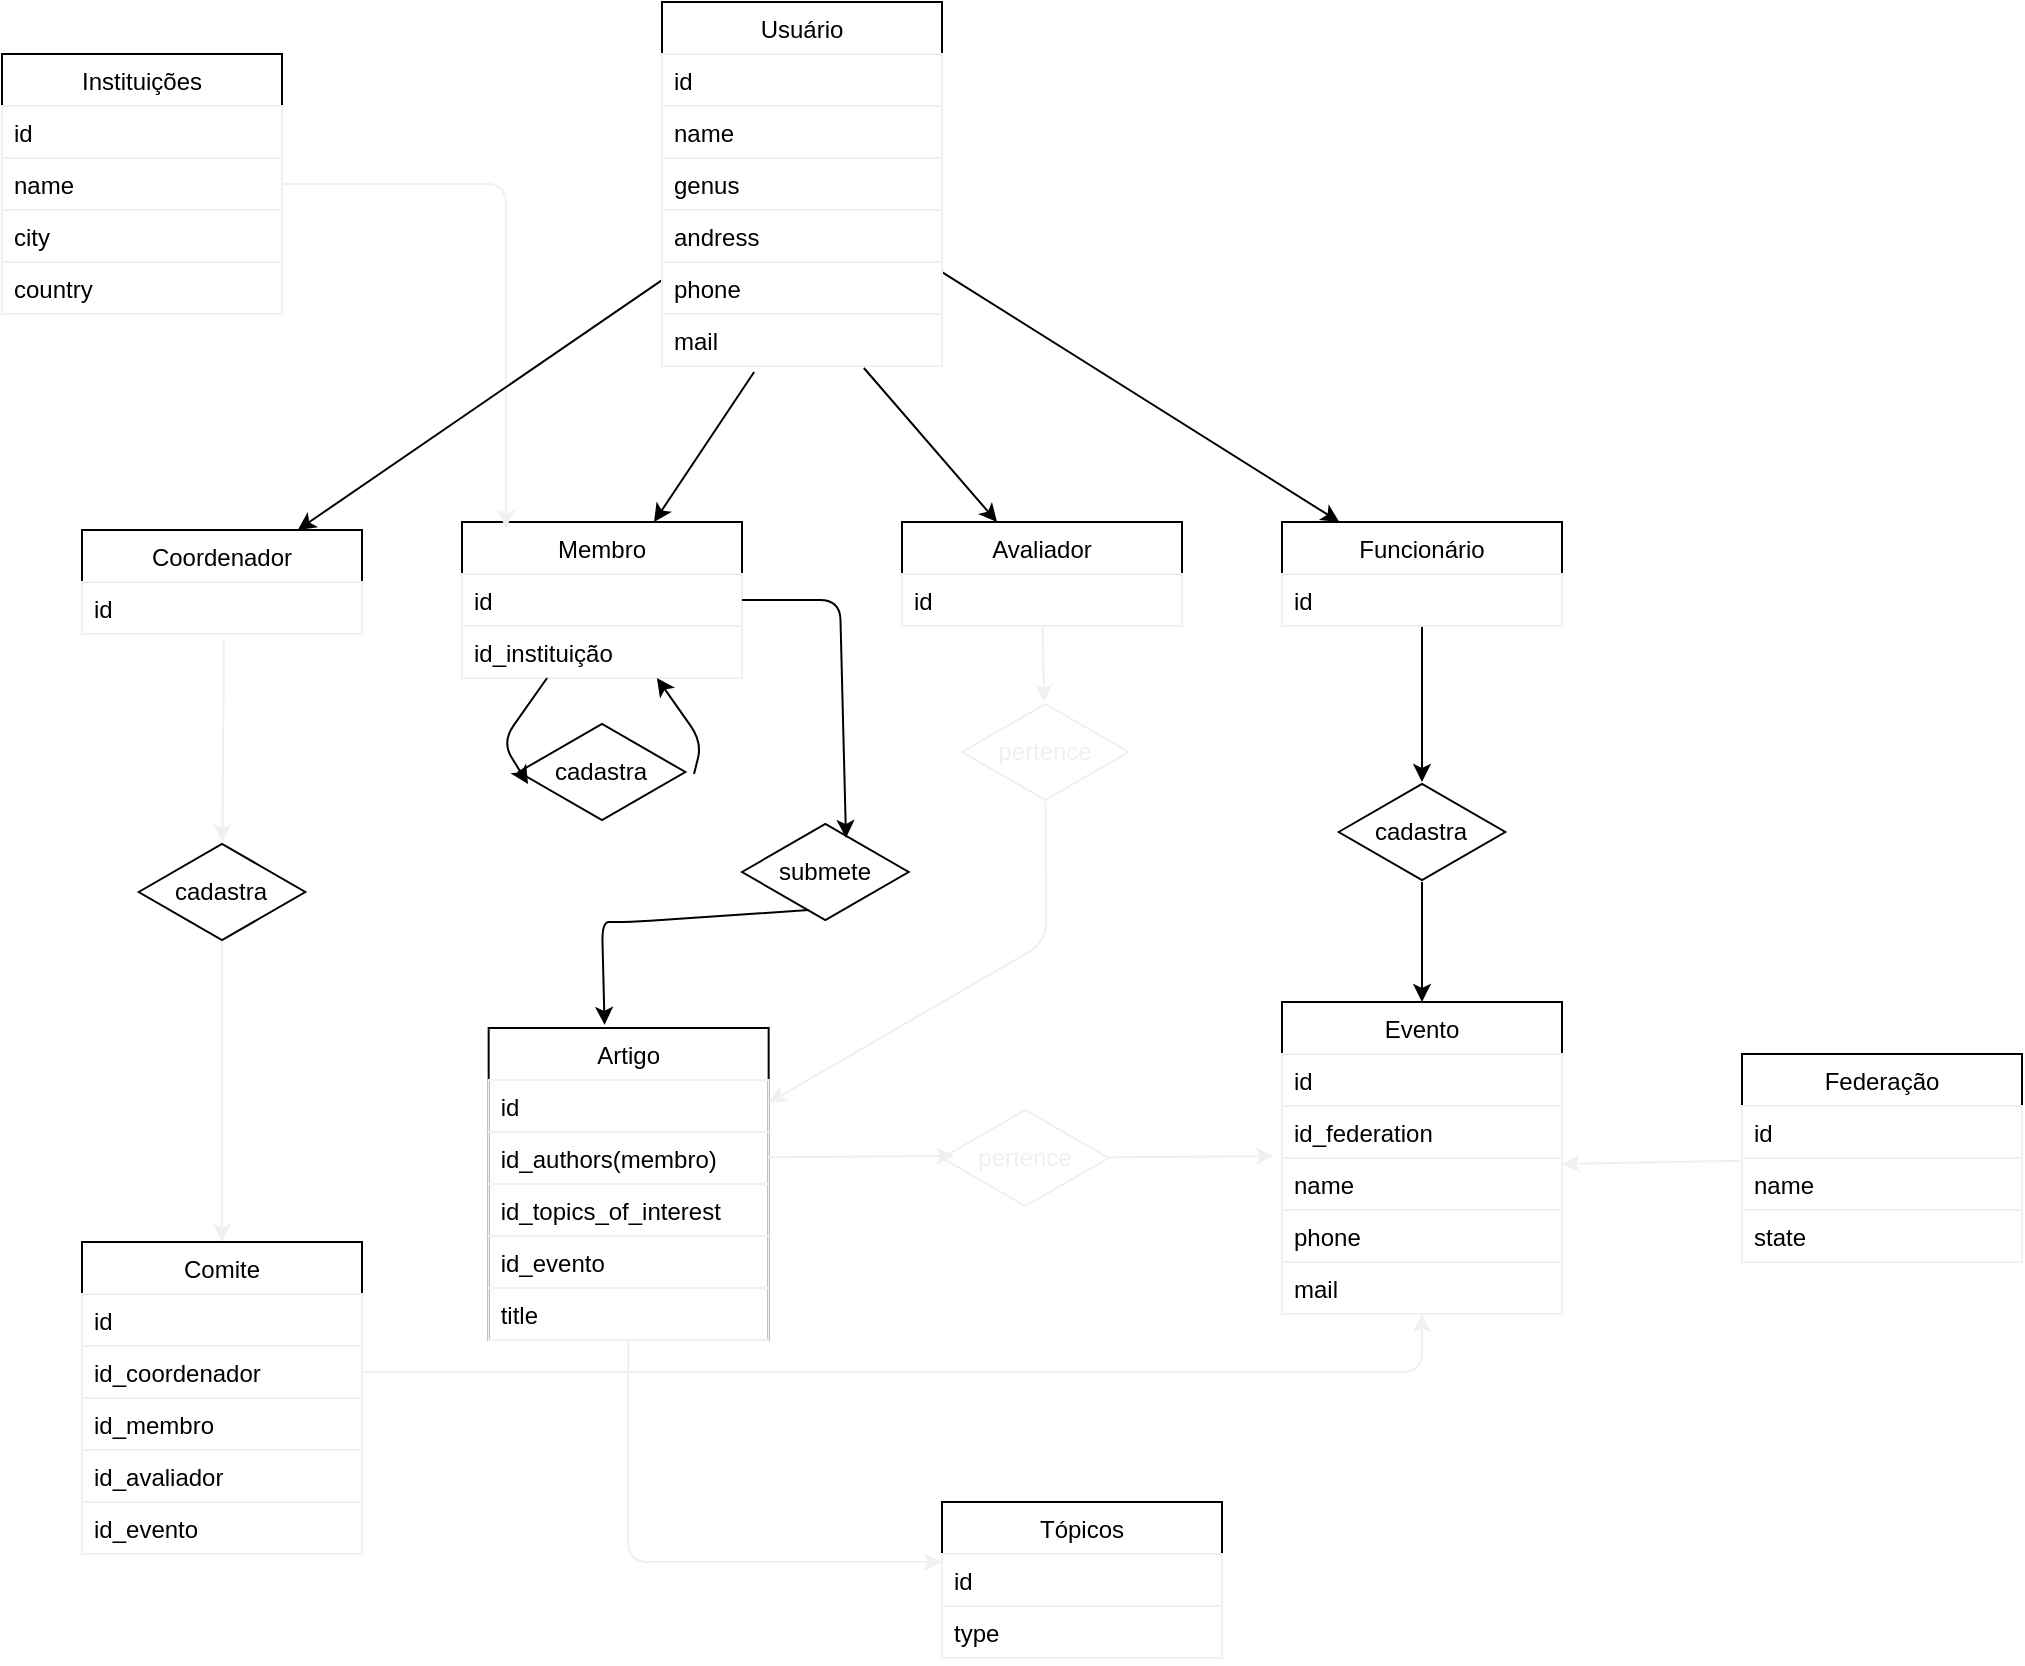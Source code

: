 <mxfile><diagram id="Ph84ZxWt-B7YyhcDzNOW" name="Página-1"><mxGraphModel dx="573" dy="387" grid="1" gridSize="10" guides="1" tooltips="1" connect="1" arrows="1" fold="1" page="1" pageScale="1" pageWidth="827" pageHeight="1169" background="none" math="0" shadow="0"><root><mxCell id="0"/><mxCell id="1" parent="0"/><mxCell id="2" value="Membro" style="swimlane;fontStyle=0;childLayout=stackLayout;horizontal=1;startSize=26;fillColor=none;horizontalStack=0;resizeParent=1;resizeParentMax=0;resizeLast=0;collapsible=1;marginBottom=0;shadow=0;" parent="1" vertex="1"><mxGeometry x="260" y="280" width="140" height="78" as="geometry"/></mxCell><mxCell id="61" value="id" style="text;fillColor=none;align=left;verticalAlign=top;spacingLeft=4;spacingRight=4;overflow=hidden;rotatable=0;points=[[0,0.5],[1,0.5]];portConstraint=eastwest;strokeColor=#f0f0f0;shadow=0;" parent="2" vertex="1"><mxGeometry y="26" width="140" height="26" as="geometry"/></mxCell><mxCell id="112" value="id_instituição" style="text;fillColor=none;align=left;verticalAlign=top;spacingLeft=4;spacingRight=4;overflow=hidden;rotatable=0;points=[[0,0.5],[1,0.5]];portConstraint=eastwest;strokeColor=#f0f0f0;shadow=0;" parent="2" vertex="1"><mxGeometry y="52" width="140" height="26" as="geometry"/></mxCell><mxCell id="72" style="edgeStyle=none;html=1;shadow=0;" parent="1" source="6" target="71" edge="1"><mxGeometry relative="1" as="geometry"/></mxCell><mxCell id="6" value="Funcionário" style="swimlane;fontStyle=0;childLayout=stackLayout;horizontal=1;startSize=26;fillColor=none;horizontalStack=0;resizeParent=1;resizeParentMax=0;resizeLast=0;collapsible=1;marginBottom=0;shadow=0;" parent="1" vertex="1"><mxGeometry x="670" y="280" width="140" height="52" as="geometry"/></mxCell><mxCell id="66" value="id" style="text;fillColor=none;align=left;verticalAlign=top;spacingLeft=4;spacingRight=4;overflow=hidden;rotatable=0;points=[[0,0.5],[1,0.5]];portConstraint=eastwest;strokeColor=#f0f0f0;shadow=0;" parent="6" vertex="1"><mxGeometry y="26" width="140" height="26" as="geometry"/></mxCell><mxCell id="11" value="Coordenador" style="swimlane;fontStyle=0;childLayout=stackLayout;horizontal=1;startSize=26;fillColor=none;horizontalStack=0;resizeParent=1;resizeParentMax=0;resizeLast=0;collapsible=1;marginBottom=0;shadow=0;" parent="1" vertex="1"><mxGeometry x="70" y="284" width="140" height="52" as="geometry"/></mxCell><mxCell id="62" value="id" style="text;fillColor=none;align=left;verticalAlign=top;spacingLeft=4;spacingRight=4;overflow=hidden;rotatable=0;points=[[0,0.5],[1,0.5]];portConstraint=eastwest;strokeColor=#f0f0f0;shadow=0;" parent="11" vertex="1"><mxGeometry y="26" width="140" height="26" as="geometry"/></mxCell><mxCell id="15" value="Avaliador" style="swimlane;fontStyle=0;childLayout=stackLayout;horizontal=1;startSize=26;fillColor=none;horizontalStack=0;resizeParent=1;resizeParentMax=0;resizeLast=0;collapsible=1;marginBottom=0;shadow=0;" parent="1" vertex="1"><mxGeometry x="480" y="280" width="140" height="52" as="geometry"/></mxCell><mxCell id="64" value="id" style="text;fillColor=none;align=left;verticalAlign=top;spacingLeft=4;spacingRight=4;overflow=hidden;rotatable=0;points=[[0,0.5],[1,0.5]];portConstraint=eastwest;strokeColor=#f0f0f0;shadow=0;" parent="15" vertex="1"><mxGeometry y="26" width="140" height="26" as="geometry"/></mxCell><mxCell id="109" style="edgeStyle=none;html=1;entryX=0.157;entryY=0.038;entryDx=0;entryDy=0;entryPerimeter=0;shadow=0;fontColor=#f0f0f0;strokeColor=#f0f0f0;" parent="1" source="21" target="2" edge="1"><mxGeometry relative="1" as="geometry"><Array as="points"><mxPoint x="282" y="111"/></Array></mxGeometry></mxCell><mxCell id="21" value="Instituições" style="swimlane;fontStyle=0;childLayout=stackLayout;horizontal=1;startSize=26;fillColor=none;horizontalStack=0;resizeParent=1;resizeParentMax=0;resizeLast=0;collapsible=1;marginBottom=0;shadow=0;" parent="1" vertex="1"><mxGeometry x="30" y="46" width="140" height="130" as="geometry"/></mxCell><mxCell id="79" value="id" style="text;fillColor=none;align=left;verticalAlign=top;spacingLeft=4;spacingRight=4;overflow=hidden;rotatable=0;points=[[0,0.5],[1,0.5]];portConstraint=eastwest;strokeColor=#f0f0f0;shadow=0;" parent="21" vertex="1"><mxGeometry y="26" width="140" height="26" as="geometry"/></mxCell><mxCell id="22" value="name" style="text;fillColor=none;align=left;verticalAlign=top;spacingLeft=4;spacingRight=4;overflow=hidden;rotatable=0;points=[[0,0.5],[1,0.5]];portConstraint=eastwest;strokeColor=#f0f0f0;shadow=0;" parent="21" vertex="1"><mxGeometry y="52" width="140" height="26" as="geometry"/></mxCell><mxCell id="23" value="city" style="text;fillColor=none;align=left;verticalAlign=top;spacingLeft=4;spacingRight=4;overflow=hidden;rotatable=0;points=[[0,0.5],[1,0.5]];portConstraint=eastwest;strokeColor=#f0f0f0;shadow=0;" parent="21" vertex="1"><mxGeometry y="78" width="140" height="26" as="geometry"/></mxCell><mxCell id="24" value="country" style="text;fillColor=none;align=left;verticalAlign=top;spacingLeft=4;spacingRight=4;overflow=hidden;rotatable=0;points=[[0,0.5],[1,0.5]];portConstraint=eastwest;strokeColor=#f0f0f0;shadow=0;" parent="21" vertex="1"><mxGeometry y="104" width="140" height="26" as="geometry"/></mxCell><mxCell id="27" value="Evento" style="swimlane;fontStyle=0;childLayout=stackLayout;horizontal=1;startSize=26;fillColor=none;horizontalStack=0;resizeParent=1;resizeParentMax=0;resizeLast=0;collapsible=1;marginBottom=0;shadow=0;" parent="1" vertex="1"><mxGeometry x="670" y="520" width="140" height="156" as="geometry"/></mxCell><mxCell id="84" value="id" style="text;fillColor=none;align=left;verticalAlign=top;spacingLeft=4;spacingRight=4;overflow=hidden;rotatable=0;points=[[0,0.5],[1,0.5]];portConstraint=eastwest;strokeColor=#f0f0f0;shadow=0;" parent="27" vertex="1"><mxGeometry y="26" width="140" height="26" as="geometry"/></mxCell><mxCell id="31" value="id_federation&#10;" style="text;fillColor=none;align=left;verticalAlign=top;spacingLeft=4;spacingRight=4;overflow=hidden;rotatable=0;points=[[0,0.5],[1,0.5]];portConstraint=eastwest;strokeColor=#f0f0f0;shadow=0;" parent="27" vertex="1"><mxGeometry y="52" width="140" height="26" as="geometry"/></mxCell><mxCell id="28" value="name" style="text;fillColor=none;align=left;verticalAlign=top;spacingLeft=4;spacingRight=4;overflow=hidden;rotatable=0;points=[[0,0.5],[1,0.5]];portConstraint=eastwest;strokeColor=#f0f0f0;shadow=0;" parent="27" vertex="1"><mxGeometry y="78" width="140" height="26" as="geometry"/></mxCell><mxCell id="29" value="phone" style="text;fillColor=none;align=left;verticalAlign=top;spacingLeft=4;spacingRight=4;overflow=hidden;rotatable=0;points=[[0,0.5],[1,0.5]];portConstraint=eastwest;strokeColor=#f0f0f0;shadow=0;" parent="27" vertex="1"><mxGeometry y="104" width="140" height="26" as="geometry"/></mxCell><mxCell id="30" value="mail" style="text;fillColor=none;align=left;verticalAlign=top;spacingLeft=4;spacingRight=4;overflow=hidden;rotatable=0;points=[[0,0.5],[1,0.5]];portConstraint=eastwest;strokeColor=#f0f0f0;shadow=0;" parent="27" vertex="1"><mxGeometry y="130" width="140" height="26" as="geometry"/></mxCell><mxCell id="55" style="edgeStyle=none;html=1;shadow=0;" parent="1" source="47" target="11" edge="1"><mxGeometry relative="1" as="geometry"/></mxCell><mxCell id="57" style="edgeStyle=none;html=1;exitX=0.721;exitY=1.038;exitDx=0;exitDy=0;exitPerimeter=0;shadow=0;" parent="1" source="52" target="15" edge="1"><mxGeometry relative="1" as="geometry"/></mxCell><mxCell id="58" style="edgeStyle=none;html=1;shadow=0;" parent="1" source="47" target="6" edge="1"><mxGeometry relative="1" as="geometry"/></mxCell><mxCell id="47" value="Usuário" style="swimlane;fontStyle=0;childLayout=stackLayout;horizontal=1;startSize=26;fillColor=none;horizontalStack=0;resizeParent=1;resizeParentMax=0;resizeLast=0;collapsible=1;marginBottom=0;shadow=0;" parent="1" vertex="1"><mxGeometry x="360" y="20" width="140" height="182" as="geometry"/></mxCell><mxCell id="59" value="id" style="text;fillColor=none;align=left;verticalAlign=top;spacingLeft=4;spacingRight=4;overflow=hidden;rotatable=0;points=[[0,0.5],[1,0.5]];portConstraint=eastwest;strokeColor=#f0f0f0;shadow=0;" parent="47" vertex="1"><mxGeometry y="26" width="140" height="26" as="geometry"/></mxCell><mxCell id="48" value="name" style="text;fillColor=none;align=left;verticalAlign=top;spacingLeft=4;spacingRight=4;overflow=hidden;rotatable=0;points=[[0,0.5],[1,0.5]];portConstraint=eastwest;strokeColor=#f0f0f0;shadow=0;" parent="47" vertex="1"><mxGeometry y="52" width="140" height="26" as="geometry"/></mxCell><mxCell id="49" value="genus" style="text;fillColor=none;align=left;verticalAlign=top;spacingLeft=4;spacingRight=4;overflow=hidden;rotatable=0;points=[[0,0.5],[1,0.5]];portConstraint=eastwest;strokeColor=#f0f0f0;shadow=0;" parent="47" vertex="1"><mxGeometry y="78" width="140" height="26" as="geometry"/></mxCell><mxCell id="50" value="andress" style="text;fillColor=none;align=left;verticalAlign=top;spacingLeft=4;spacingRight=4;overflow=hidden;rotatable=0;points=[[0,0.5],[1,0.5]];portConstraint=eastwest;strokeColor=#f0f0f0;shadow=0;" parent="47" vertex="1"><mxGeometry y="104" width="140" height="26" as="geometry"/></mxCell><mxCell id="51" value="phone" style="text;fillColor=none;align=left;verticalAlign=top;spacingLeft=4;spacingRight=4;overflow=hidden;rotatable=0;points=[[0,0.5],[1,0.5]];portConstraint=eastwest;strokeColor=#f0f0f0;shadow=0;" parent="47" vertex="1"><mxGeometry y="130" width="140" height="26" as="geometry"/></mxCell><mxCell id="52" value="mail" style="text;fillColor=none;align=left;verticalAlign=top;spacingLeft=4;spacingRight=4;overflow=hidden;rotatable=0;points=[[0,0.5],[1,0.5]];portConstraint=eastwest;strokeColor=#f0f0f0;shadow=0;" parent="47" vertex="1"><mxGeometry y="156" width="140" height="26" as="geometry"/></mxCell><mxCell id="56" style="edgeStyle=none;html=1;exitX=0.329;exitY=1.115;exitDx=0;exitDy=0;exitPerimeter=0;shadow=0;" parent="1" source="52" target="2" edge="1"><mxGeometry relative="1" as="geometry"/></mxCell><mxCell id="69" style="edgeStyle=none;html=1;exitX=1.052;exitY=0.52;exitDx=0;exitDy=0;exitPerimeter=0;shadow=0;" parent="1" source="68" target="2" edge="1"><mxGeometry relative="1" as="geometry"><mxPoint x="360" y="330" as="targetPoint"/><Array as="points"><mxPoint x="380" y="390"/></Array></mxGeometry></mxCell><mxCell id="68" value="cadastra" style="html=1;whiteSpace=wrap;aspect=fixed;shape=isoRectangle;fillColor=none;shadow=0;" parent="1" vertex="1"><mxGeometry x="288.34" y="380" width="83.33" height="50" as="geometry"/></mxCell><mxCell id="70" style="edgeStyle=none;html=1;entryX=0.056;entryY=0.62;entryDx=0;entryDy=0;entryPerimeter=0;shadow=0;" parent="1" source="2" target="68" edge="1"><mxGeometry relative="1" as="geometry"><mxPoint x="315.556" y="358" as="sourcePoint"/><Array as="points"><mxPoint x="280" y="390"/></Array></mxGeometry></mxCell><mxCell id="73" style="edgeStyle=none;html=1;shadow=0;" parent="1" source="71" target="27" edge="1"><mxGeometry relative="1" as="geometry"/></mxCell><mxCell id="71" value="cadastra" style="html=1;whiteSpace=wrap;aspect=fixed;shape=isoRectangle;fillColor=none;shadow=0;" parent="1" vertex="1"><mxGeometry x="698.34" y="410" width="83.33" height="50" as="geometry"/></mxCell><mxCell id="83" style="edgeStyle=none;html=1;entryX=0.414;entryY=-0.01;entryDx=0;entryDy=0;entryPerimeter=0;exitX=0.4;exitY=0.88;exitDx=0;exitDy=0;exitPerimeter=0;shadow=0;" parent="1" source="74" target="75" edge="1"><mxGeometry relative="1" as="geometry"><Array as="points"><mxPoint x="344" y="480"/><mxPoint x="330" y="480"/></Array></mxGeometry></mxCell><mxCell id="74" value="submete" style="html=1;whiteSpace=wrap;aspect=fixed;shape=isoRectangle;fillColor=none;shadow=0;" parent="1" vertex="1"><mxGeometry x="400" y="430" width="83.33" height="50" as="geometry"/></mxCell><mxCell id="122" style="edgeStyle=none;html=1;shadow=0;fontColor=#f0f0f0;strokeColor=#f0f0f0;entryX=0;entryY=0.154;entryDx=0;entryDy=0;entryPerimeter=0;" parent="1" source="75" target="118" edge="1"><mxGeometry relative="1" as="geometry"><Array as="points"><mxPoint x="343" y="800"/></Array></mxGeometry></mxCell><mxCell id="75" value="Artigo" style="swimlane;fontStyle=0;childLayout=stackLayout;horizontal=1;startSize=26;fillColor=none;horizontalStack=0;resizeParent=1;resizeParentMax=0;resizeLast=0;collapsible=1;marginBottom=0;shadow=0;" parent="1" vertex="1"><mxGeometry x="273.33" y="533" width="140" height="156" as="geometry"/></mxCell><mxCell id="76" value="id" style="text;fillColor=none;align=left;verticalAlign=top;spacingLeft=4;spacingRight=4;overflow=hidden;rotatable=0;points=[[0,0.5],[1,0.5]];portConstraint=eastwest;strokeColor=#f0f0f0;shadow=0;" parent="75" vertex="1"><mxGeometry y="26" width="140" height="26" as="geometry"/></mxCell><mxCell id="85" value="id_authors(membro)" style="text;fillColor=none;align=left;verticalAlign=top;spacingLeft=4;spacingRight=4;overflow=hidden;rotatable=0;points=[[0,0.5],[1,0.5]];portConstraint=eastwest;strokeColor=#f0f0f0;shadow=0;" parent="75" vertex="1"><mxGeometry y="52" width="140" height="26" as="geometry"/></mxCell><mxCell id="121" value="id_topics_of_interest" style="text;fillColor=none;align=left;verticalAlign=top;spacingLeft=4;spacingRight=4;overflow=hidden;rotatable=0;points=[[0,0.5],[1,0.5]];portConstraint=eastwest;strokeColor=#f0f0f0;shadow=0;" parent="75" vertex="1"><mxGeometry y="78" width="140" height="26" as="geometry"/></mxCell><mxCell id="126" value="id_evento" style="text;fillColor=none;align=left;verticalAlign=top;spacingLeft=4;spacingRight=4;overflow=hidden;rotatable=0;points=[[0,0.5],[1,0.5]];portConstraint=eastwest;strokeColor=#f0f0f0;shadow=0;" parent="75" vertex="1"><mxGeometry y="104" width="140" height="26" as="geometry"/></mxCell><mxCell id="80" value="title" style="text;fillColor=none;align=left;verticalAlign=top;spacingLeft=4;spacingRight=4;overflow=hidden;rotatable=0;points=[[0,0.5],[1,0.5]];portConstraint=eastwest;strokeColor=#f0f0f0;shadow=0;" parent="75" vertex="1"><mxGeometry y="130" width="140" height="26" as="geometry"/></mxCell><mxCell id="82" style="edgeStyle=none;html=1;entryX=0.624;entryY=0.16;entryDx=0;entryDy=0;entryPerimeter=0;exitX=1;exitY=0.5;exitDx=0;exitDy=0;shadow=0;" parent="1" source="61" target="74" edge="1"><mxGeometry relative="1" as="geometry"><Array as="points"><mxPoint x="449" y="319"/></Array></mxGeometry></mxCell><mxCell id="106" style="edgeStyle=none;html=1;shadow=0;fontColor=#f0f0f0;strokeColor=#f0f0f0;" parent="1" source="87" edge="1"><mxGeometry relative="1" as="geometry"><mxPoint x="810" y="601" as="targetPoint"/></mxGeometry></mxCell><mxCell id="87" value="Federação" style="swimlane;fontStyle=0;childLayout=stackLayout;horizontal=1;startSize=26;fillColor=none;horizontalStack=0;resizeParent=1;resizeParentMax=0;resizeLast=0;collapsible=1;marginBottom=0;shadow=0;" parent="1" vertex="1"><mxGeometry x="900" y="546" width="140" height="104" as="geometry"/></mxCell><mxCell id="88" value="id" style="text;fillColor=none;align=left;verticalAlign=top;spacingLeft=4;spacingRight=4;overflow=hidden;rotatable=0;points=[[0,0.5],[1,0.5]];portConstraint=eastwest;strokeColor=#f0f0f0;shadow=0;" parent="87" vertex="1"><mxGeometry y="26" width="140" height="26" as="geometry"/></mxCell><mxCell id="89" value="name" style="text;fillColor=none;align=left;verticalAlign=top;spacingLeft=4;spacingRight=4;overflow=hidden;rotatable=0;points=[[0,0.5],[1,0.5]];portConstraint=eastwest;strokeColor=#f0f0f0;shadow=0;" parent="87" vertex="1"><mxGeometry y="52" width="140" height="26" as="geometry"/></mxCell><mxCell id="90" value="state" style="text;fillColor=none;align=left;verticalAlign=top;spacingLeft=4;spacingRight=4;overflow=hidden;rotatable=0;points=[[0,0.5],[1,0.5]];portConstraint=eastwest;strokeColor=#f0f0f0;shadow=0;" parent="87" vertex="1"><mxGeometry y="78" width="140" height="26" as="geometry"/></mxCell><mxCell id="102" style="edgeStyle=none;html=1;shadow=0;fontColor=#f0f0f0;strokeColor=#f0f0f0;" parent="1" source="92" target="96" edge="1"><mxGeometry relative="1" as="geometry"/></mxCell><mxCell id="92" value="cadastra" style="html=1;whiteSpace=wrap;aspect=fixed;shape=isoRectangle;fillColor=none;shadow=0;" parent="1" vertex="1"><mxGeometry x="98.34" y="440" width="83.33" height="50" as="geometry"/></mxCell><mxCell id="93" style="edgeStyle=none;html=1;shadow=0;fontColor=#f0f0f0;strokeColor=#f0f0f0;exitX=0.507;exitY=1.077;exitDx=0;exitDy=0;exitPerimeter=0;" parent="1" source="62" target="92" edge="1"><mxGeometry relative="1" as="geometry"><mxPoint x="140.001" y="362" as="sourcePoint"/></mxGeometry></mxCell><mxCell id="96" value="Comite" style="swimlane;fontStyle=0;childLayout=stackLayout;horizontal=1;startSize=26;fillColor=none;horizontalStack=0;resizeParent=1;resizeParentMax=0;resizeLast=0;collapsible=1;marginBottom=0;shadow=0;" parent="1" vertex="1"><mxGeometry x="70" y="640" width="140" height="156" as="geometry"/></mxCell><mxCell id="97" value="id" style="text;fillColor=none;align=left;verticalAlign=top;spacingLeft=4;spacingRight=4;overflow=hidden;rotatable=0;points=[[0,0.5],[1,0.5]];portConstraint=eastwest;strokeColor=#f0f0f0;shadow=0;" parent="96" vertex="1"><mxGeometry y="26" width="140" height="26" as="geometry"/></mxCell><mxCell id="98" value="id_coordenador" style="text;fillColor=none;align=left;verticalAlign=top;spacingLeft=4;spacingRight=4;overflow=hidden;rotatable=0;points=[[0,0.5],[1,0.5]];portConstraint=eastwest;strokeColor=#f0f0f0;shadow=0;" parent="96" vertex="1"><mxGeometry y="52" width="140" height="26" as="geometry"/></mxCell><mxCell id="99" value="id_membro&#10;" style="text;fillColor=none;align=left;verticalAlign=top;spacingLeft=4;spacingRight=4;overflow=hidden;rotatable=0;points=[[0,0.5],[1,0.5]];portConstraint=eastwest;strokeColor=#f0f0f0;shadow=0;" parent="96" vertex="1"><mxGeometry y="78" width="140" height="26" as="geometry"/></mxCell><mxCell id="100" value="id_avaliador" style="text;fillColor=none;align=left;verticalAlign=top;spacingLeft=4;spacingRight=4;overflow=hidden;rotatable=0;points=[[0,0.5],[1,0.5]];portConstraint=eastwest;strokeColor=#f0f0f0;shadow=0;" parent="96" vertex="1"><mxGeometry y="104" width="140" height="26" as="geometry"/></mxCell><mxCell id="108" value="id_evento" style="text;fillColor=none;align=left;verticalAlign=top;spacingLeft=4;spacingRight=4;overflow=hidden;rotatable=0;points=[[0,0.5],[1,0.5]];portConstraint=eastwest;strokeColor=#f0f0f0;shadow=0;" parent="96" vertex="1"><mxGeometry y="130" width="140" height="26" as="geometry"/></mxCell><mxCell id="103" style="edgeStyle=none;html=1;shadow=0;fontColor=#f0f0f0;strokeColor=#f0f0f0;" parent="1" source="98" target="27" edge="1"><mxGeometry relative="1" as="geometry"><mxPoint x="670" y="702" as="targetPoint"/><Array as="points"><mxPoint x="740" y="705"/></Array></mxGeometry></mxCell><mxCell id="114" style="edgeStyle=none;html=1;shadow=0;fontColor=#f0f0f0;strokeColor=#f0f0f0;" parent="1" source="113" target="75" edge="1"><mxGeometry relative="1" as="geometry"><Array as="points"><mxPoint x="552" y="490"/></Array></mxGeometry></mxCell><mxCell id="113" value="pertence" style="html=1;whiteSpace=wrap;aspect=fixed;shape=isoRectangle;shadow=0;fontColor=#f0f0f0;strokeColor=#f0f0f0;fillColor=none;" parent="1" vertex="1"><mxGeometry x="510" y="370" width="83.33" height="50" as="geometry"/></mxCell><mxCell id="115" style="edgeStyle=none;html=1;shadow=0;fontColor=#f0f0f0;strokeColor=#f0f0f0;" parent="1" source="64" target="113" edge="1"><mxGeometry relative="1" as="geometry"/></mxCell><mxCell id="117" value="Tópicos" style="swimlane;fontStyle=0;childLayout=stackLayout;horizontal=1;startSize=26;fillColor=none;horizontalStack=0;resizeParent=1;resizeParentMax=0;resizeLast=0;collapsible=1;marginBottom=0;shadow=0;" parent="1" vertex="1"><mxGeometry x="500" y="770" width="140" height="78" as="geometry"/></mxCell><mxCell id="118" value="id" style="text;fillColor=none;align=left;verticalAlign=top;spacingLeft=4;spacingRight=4;overflow=hidden;rotatable=0;points=[[0,0.5],[1,0.5]];portConstraint=eastwest;strokeColor=#f0f0f0;shadow=0;" parent="117" vertex="1"><mxGeometry y="26" width="140" height="26" as="geometry"/></mxCell><mxCell id="119" value="type" style="text;fillColor=none;align=left;verticalAlign=top;spacingLeft=4;spacingRight=4;overflow=hidden;rotatable=0;points=[[0,0.5],[1,0.5]];portConstraint=eastwest;strokeColor=#f0f0f0;shadow=0;" parent="117" vertex="1"><mxGeometry y="52" width="140" height="26" as="geometry"/></mxCell><mxCell id="125" style="edgeStyle=none;html=1;shadow=0;fontColor=#f0f0f0;strokeColor=#f0f0f0;entryX=-0.029;entryY=-0.038;entryDx=0;entryDy=0;entryPerimeter=0;" parent="1" source="123" target="28" edge="1"><mxGeometry relative="1" as="geometry"/></mxCell><mxCell id="123" value="pertence" style="html=1;whiteSpace=wrap;aspect=fixed;shape=isoRectangle;shadow=0;fontColor=#f0f0f0;strokeColor=#f0f0f0;fillColor=none;" parent="1" vertex="1"><mxGeometry x="500" y="573" width="83.33" height="50" as="geometry"/></mxCell><mxCell id="124" style="edgeStyle=none;html=1;entryX=0.072;entryY=0.48;entryDx=0;entryDy=0;entryPerimeter=0;shadow=0;fontColor=#f0f0f0;strokeColor=#f0f0f0;" parent="1" source="85" target="123" edge="1"><mxGeometry relative="1" as="geometry"/></mxCell></root></mxGraphModel></diagram></mxfile>